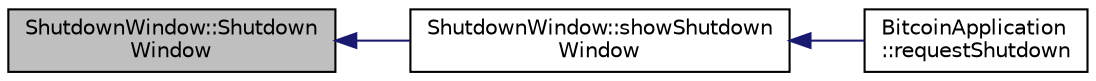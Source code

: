 digraph "ShutdownWindow::ShutdownWindow"
{
  edge [fontname="Helvetica",fontsize="10",labelfontname="Helvetica",labelfontsize="10"];
  node [fontname="Helvetica",fontsize="10",shape=record];
  rankdir="LR";
  Node1 [label="ShutdownWindow::Shutdown\lWindow",height=0.2,width=0.4,color="black", fillcolor="grey75", style="filled", fontcolor="black"];
  Node1 -> Node2 [dir="back",color="midnightblue",fontsize="10",style="solid",fontname="Helvetica"];
  Node2 [label="ShutdownWindow::showShutdown\lWindow",height=0.2,width=0.4,color="black", fillcolor="white", style="filled",URL="$class_shutdown_window.html#ad53d08169d8d97a58d72cc343502fd23"];
  Node2 -> Node3 [dir="back",color="midnightblue",fontsize="10",style="solid",fontname="Helvetica"];
  Node3 [label="BitcoinApplication\l::requestShutdown",height=0.2,width=0.4,color="black", fillcolor="white", style="filled",URL="$class_bitcoin_application.html#a37c560d4c04d14a6da151b82caf8888f",tooltip="Request core shutdown. "];
}
